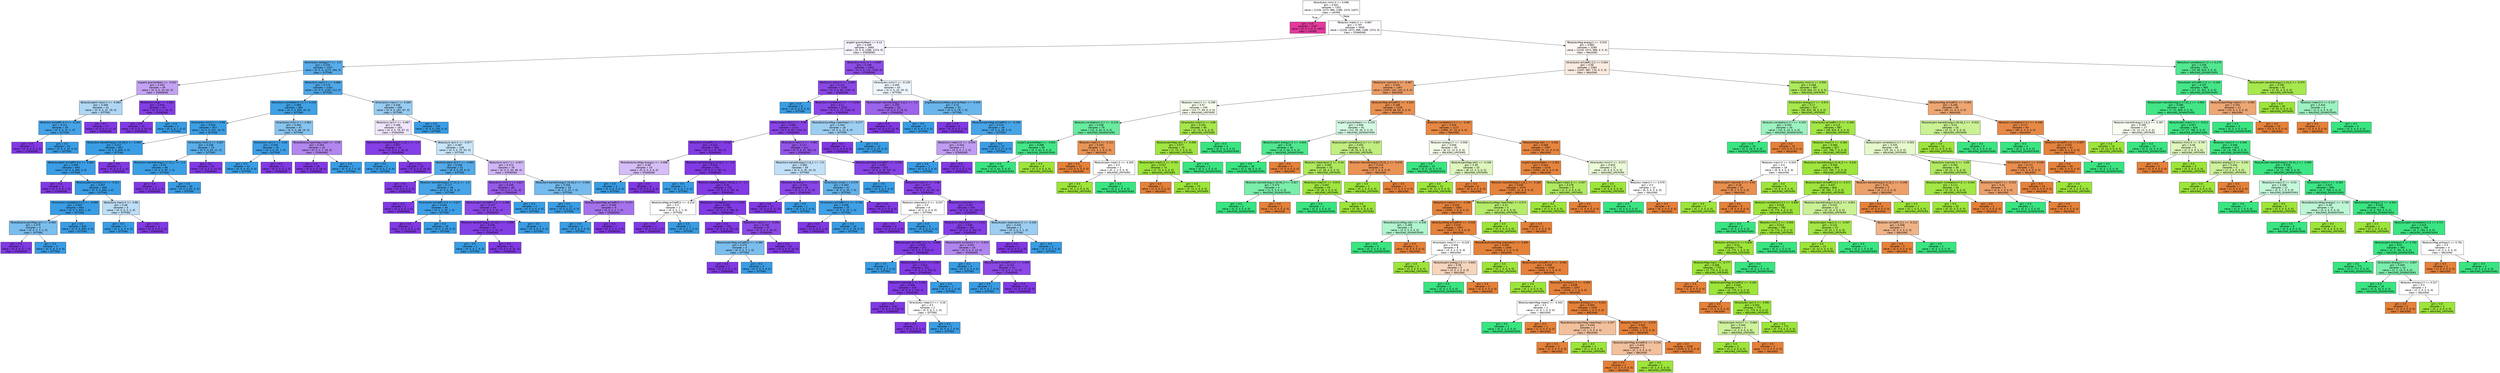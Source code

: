 digraph Tree {
node [shape=box, style="filled", color="black", fontname="helvetica"] ;
edge [fontname="helvetica"] ;
0 [label="tGravityAcc-min()-X <= 0.096\ngini = 0.831\nsamples = 7352\nvalue = [1226, 1073, 986, 1286, 1374, 1407]\nclass = LAYING", fillcolor="#fffefe"] ;
1 [label="gini = 0.0\nsamples = 1407\nvalue = [0, 0, 0, 0, 0, 1407]\nclass = LAYING", fillcolor="#e5399d"] ;
0 -> 1 [labeldistance=2.5, labelangle=45, headlabel="True"] ;
2 [label="fBodyAcc-mad()-X <= -0.667\ngini = 0.797\nsamples = 5945\nvalue = [1226, 1073, 986, 1286, 1374, 0]\nclass = STANDING", fillcolor="#fdfbff"] ;
0 -> 2 [labeldistance=2.5, labelangle=-45, headlabel="False"] ;
3 [label="angle(Y,gravityMean) <= 0.14\ngini = 0.499\nsamples = 2660\nvalue = [0, 0, 0, 1286, 1374, 0]\nclass = STANDING", fillcolor="#f7f2fd"] ;
2 -> 3 ;
4 [label="tGravityAcc-energy()-Y <= -1.0\ngini = 0.234\nsamples = 1357\nvalue = [0, 0, 0, 1173, 184, 0]\nclass = SITTING", fillcolor="#58ace9"] ;
3 -> 4 ;
5 [label="angle(Z,gravityMean) <= -0.022\ngini = 0.453\nsamples = 95\nvalue = [0, 0, 0, 33, 62, 0]\nclass = STANDING", fillcolor="#c4a2f3"] ;
4 -> 5 ;
6 [label="tBodyGyroJerk-max()-X <= -0.983\ngini = 0.468\nsamples = 51\nvalue = [0, 0, 0, 32, 19, 0]\nclass = SITTING", fillcolor="#afd7f4"] ;
5 -> 6 ;
7 [label="tBodyAcc-arCoeff()-X,4 <= -0.154\ngini = 0.111\nsamples = 34\nvalue = [0, 0, 0, 32, 2, 0]\nclass = SITTING", fillcolor="#45a3e7"] ;
6 -> 7 ;
8 [label="gini = 0.0\nsamples = 2\nvalue = [0, 0, 0, 0, 2, 0]\nclass = STANDING", fillcolor="#8139e5"] ;
7 -> 8 ;
9 [label="gini = 0.0\nsamples = 32\nvalue = [0, 0, 0, 32, 0, 0]\nclass = SITTING", fillcolor="#399de5"] ;
7 -> 9 ;
10 [label="gini = 0.0\nsamples = 17\nvalue = [0, 0, 0, 0, 17, 0]\nclass = STANDING", fillcolor="#8139e5"] ;
6 -> 10 ;
11 [label="tBodyGyro-sma() <= -0.831\ngini = 0.044\nsamples = 44\nvalue = [0, 0, 0, 1, 43, 0]\nclass = STANDING", fillcolor="#843ee6"] ;
5 -> 11 ;
12 [label="gini = 0.0\nsamples = 43\nvalue = [0, 0, 0, 0, 43, 0]\nclass = STANDING", fillcolor="#8139e5"] ;
11 -> 12 ;
13 [label="gini = 0.0\nsamples = 1\nvalue = [0, 0, 0, 1, 0, 0]\nclass = SITTING", fillcolor="#399de5"] ;
11 -> 13 ;
14 [label="tBodyGyro-max()-X <= -0.869\ngini = 0.175\nsamples = 1262\nvalue = [0, 0, 0, 1140, 122, 0]\nclass = SITTING", fillcolor="#4ea7e8"] ;
4 -> 14 ;
15 [label="tBodyGyro-correlation()-Y,Z <= 0.418\ngini = 0.068\nsamples = 994\nvalue = [0, 0, 0, 959, 35, 0]\nclass = SITTING", fillcolor="#40a1e6"] ;
14 -> 15 ;
16 [label="tGravityAcc-min()-X <= 0.99\ngini = 0.034\nsamples = 927\nvalue = [0, 0, 0, 911, 16, 0]\nclass = SITTING", fillcolor="#3c9fe5"] ;
15 -> 16 ;
17 [label="fBodyGyro-bandsEnergy()-33,48_0 <= -0.993\ngini = 0.012\nsamples = 851\nvalue = [0, 0, 0, 846, 5, 0]\nclass = SITTING", fillcolor="#3a9ee5"] ;
16 -> 17 ;
18 [label="tBodyGyroJerk-arCoeff()-Z,4 <= -0.805\ngini = 0.009\nsamples = 850\nvalue = [0, 0, 0, 846, 4, 0]\nclass = SITTING", fillcolor="#3a9de5"] ;
17 -> 18 ;
19 [label="gini = 0.0\nsamples = 1\nvalue = [0, 0, 0, 0, 1, 0]\nclass = STANDING", fillcolor="#8139e5"] ;
18 -> 19 ;
20 [label="fBodyAccJerk-kurtosis()-X <= -0.321\ngini = 0.007\nsamples = 849\nvalue = [0, 0, 0, 846, 3, 0]\nclass = SITTING", fillcolor="#3a9de5"] ;
18 -> 20 ;
21 [label="tGravityAcc-correlation()-X,Z <= -0.999\ngini = 0.002\nsamples = 844\nvalue = [0, 0, 0, 843, 1, 0]\nclass = SITTING", fillcolor="#399de5"] ;
20 -> 21 ;
22 [label="fBodyBodyAccJerkMag-iqr() <= -0.993\ngini = 0.375\nsamples = 4\nvalue = [0, 0, 0, 3, 1, 0]\nclass = SITTING", fillcolor="#7bbeee"] ;
21 -> 22 ;
23 [label="gini = 0.0\nsamples = 1\nvalue = [0, 0, 0, 0, 1, 0]\nclass = STANDING", fillcolor="#8139e5"] ;
22 -> 23 ;
24 [label="gini = 0.0\nsamples = 3\nvalue = [0, 0, 0, 3, 0, 0]\nclass = SITTING", fillcolor="#399de5"] ;
22 -> 24 ;
25 [label="gini = 0.0\nsamples = 840\nvalue = [0, 0, 0, 840, 0, 0]\nclass = SITTING", fillcolor="#399de5"] ;
21 -> 25 ;
26 [label="tBodyGyro-max()-X <= -0.88\ngini = 0.48\nsamples = 5\nvalue = [0, 0, 0, 3, 2, 0]\nclass = SITTING", fillcolor="#bddef6"] ;
20 -> 26 ;
27 [label="gini = 0.0\nsamples = 3\nvalue = [0, 0, 0, 3, 0, 0]\nclass = SITTING", fillcolor="#399de5"] ;
26 -> 27 ;
28 [label="gini = 0.0\nsamples = 2\nvalue = [0, 0, 0, 0, 2, 0]\nclass = STANDING", fillcolor="#8139e5"] ;
26 -> 28 ;
29 [label="gini = 0.0\nsamples = 1\nvalue = [0, 0, 0, 0, 1, 0]\nclass = STANDING", fillcolor="#8139e5"] ;
17 -> 29 ;
30 [label="tGravityAcc-min()-Z <= 0.067\ngini = 0.248\nsamples = 76\nvalue = [0, 0, 0, 65, 11, 0]\nclass = SITTING", fillcolor="#5baee9"] ;
16 -> 30 ;
31 [label="fBodyGyro-bandsEnergy()-17,24_1 <= -1.0\ngini = 0.03\nsamples = 66\nvalue = [0, 0, 0, 65, 1, 0]\nclass = SITTING", fillcolor="#3c9fe5"] ;
30 -> 31 ;
32 [label="gini = 0.0\nsamples = 1\nvalue = [0, 0, 0, 0, 1, 0]\nclass = STANDING", fillcolor="#8139e5"] ;
31 -> 32 ;
33 [label="gini = 0.0\nsamples = 65\nvalue = [0, 0, 0, 65, 0, 0]\nclass = SITTING", fillcolor="#399de5"] ;
31 -> 33 ;
34 [label="gini = 0.0\nsamples = 10\nvalue = [0, 0, 0, 0, 10, 0]\nclass = STANDING", fillcolor="#8139e5"] ;
30 -> 34 ;
35 [label="tGravityAcc-min()-X <= 0.961\ngini = 0.406\nsamples = 67\nvalue = [0, 0, 0, 48, 19, 0]\nclass = SITTING", fillcolor="#87c4ef"] ;
15 -> 35 ;
36 [label="tGravityAcc-iqr()-X <= -0.84\ngini = 0.046\nsamples = 42\nvalue = [0, 0, 0, 41, 1, 0]\nclass = SITTING", fillcolor="#3e9fe6"] ;
35 -> 36 ;
37 [label="gini = 0.0\nsamples = 41\nvalue = [0, 0, 0, 41, 0, 0]\nclass = SITTING", fillcolor="#399de5"] ;
36 -> 37 ;
38 [label="gini = 0.0\nsamples = 1\nvalue = [0, 0, 0, 0, 1, 0]\nclass = STANDING", fillcolor="#8139e5"] ;
36 -> 38 ;
39 [label="fBodyBodyGyroJerkMag-mad() <= -0.99\ngini = 0.403\nsamples = 25\nvalue = [0, 0, 0, 7, 18, 0]\nclass = STANDING", fillcolor="#b286ef"] ;
35 -> 39 ;
40 [label="gini = 0.0\nsamples = 18\nvalue = [0, 0, 0, 0, 18, 0]\nclass = STANDING", fillcolor="#8139e5"] ;
39 -> 40 ;
41 [label="gini = 0.0\nsamples = 7\nvalue = [0, 0, 0, 7, 0, 0]\nclass = SITTING", fillcolor="#399de5"] ;
39 -> 41 ;
42 [label="tGravityAcc-max()-Y <= 0.069\ngini = 0.438\nsamples = 268\nvalue = [0, 0, 0, 181, 87, 0]\nclass = SITTING", fillcolor="#98ccf1"] ;
14 -> 42 ;
43 [label="fBodyGyro-iqr()-Y <= -0.987\ngini = 0.498\nsamples = 163\nvalue = [0, 0, 0, 76, 87, 0]\nclass = STANDING", fillcolor="#efe6fc"] ;
42 -> 43 ;
44 [label="fBodyAccJerk-bandsEnergy()-1,16_1 <= -1.0\ngini = 0.057\nsamples = 34\nvalue = [0, 0, 0, 1, 33, 0]\nclass = STANDING", fillcolor="#853fe6"] ;
43 -> 44 ;
45 [label="gini = 0.0\nsamples = 1\nvalue = [0, 0, 0, 1, 0, 0]\nclass = SITTING", fillcolor="#399de5"] ;
44 -> 45 ;
46 [label="gini = 0.0\nsamples = 33\nvalue = [0, 0, 0, 0, 33, 0]\nclass = STANDING", fillcolor="#8139e5"] ;
44 -> 46 ;
47 [label="tBodyGyro-iqr()-X <= -0.977\ngini = 0.487\nsamples = 129\nvalue = [0, 0, 0, 75, 54, 0]\nclass = SITTING", fillcolor="#c8e4f8"] ;
43 -> 47 ;
48 [label="tBodyGyroJerk-iqr()-Y <= -0.993\ngini = 0.208\nsamples = 51\nvalue = [0, 0, 0, 45, 6, 0]\nclass = SITTING", fillcolor="#53aae8"] ;
47 -> 48 ;
49 [label="gini = 0.0\nsamples = 3\nvalue = [0, 0, 0, 0, 3, 0]\nclass = STANDING", fillcolor="#8139e5"] ;
48 -> 49 ;
50 [label="fBodyAcc-bandsEnergy()-17,32_0 <= -1.0\ngini = 0.117\nsamples = 48\nvalue = [0, 0, 0, 45, 3, 0]\nclass = SITTING", fillcolor="#46a4e7"] ;
48 -> 50 ;
51 [label="gini = 0.0\nsamples = 2\nvalue = [0, 0, 0, 0, 2, 0]\nclass = STANDING", fillcolor="#8139e5"] ;
50 -> 51 ;
52 [label="tGravityAcc-arCoeff()-Z,4 <= 0.027\ngini = 0.043\nsamples = 46\nvalue = [0, 0, 0, 45, 1, 0]\nclass = SITTING", fillcolor="#3d9fe6"] ;
50 -> 52 ;
53 [label="gini = 0.0\nsamples = 1\nvalue = [0, 0, 0, 0, 1, 0]\nclass = STANDING", fillcolor="#8139e5"] ;
52 -> 53 ;
54 [label="gini = 0.0\nsamples = 45\nvalue = [0, 0, 0, 45, 0, 0]\nclass = SITTING", fillcolor="#399de5"] ;
52 -> 54 ;
55 [label="tBodyGyro-iqr()-Y <= -0.917\ngini = 0.473\nsamples = 78\nvalue = [0, 0, 0, 30, 48, 0]\nclass = STANDING", fillcolor="#d0b5f5"] ;
47 -> 55 ;
56 [label="tBodyGyro-min()-X <= 0.827\ngini = 0.249\nsamples = 48\nvalue = [0, 0, 0, 7, 41, 0]\nclass = STANDING", fillcolor="#975be9"] ;
55 -> 56 ;
57 [label="tBodyAccJerk-arCoeff()-Y,3 <= 0.466\ngini = 0.127\nsamples = 44\nvalue = [0, 0, 0, 3, 41, 0]\nclass = STANDING", fillcolor="#8a47e7"] ;
56 -> 57 ;
58 [label="fBodyAcc-bandsEnergy()-41,48_1 <= -0.999\ngini = 0.046\nsamples = 42\nvalue = [0, 0, 0, 1, 41, 0]\nclass = STANDING", fillcolor="#843ee6"] ;
57 -> 58 ;
59 [label="gini = 0.0\nsamples = 1\nvalue = [0, 0, 0, 1, 0, 0]\nclass = SITTING", fillcolor="#399de5"] ;
58 -> 59 ;
60 [label="gini = 0.0\nsamples = 41\nvalue = [0, 0, 0, 0, 41, 0]\nclass = STANDING", fillcolor="#8139e5"] ;
58 -> 60 ;
61 [label="gini = 0.0\nsamples = 2\nvalue = [0, 0, 0, 2, 0, 0]\nclass = SITTING", fillcolor="#399de5"] ;
57 -> 61 ;
62 [label="gini = 0.0\nsamples = 4\nvalue = [0, 0, 0, 4, 0, 0]\nclass = SITTING", fillcolor="#399de5"] ;
56 -> 62 ;
63 [label="fBodyGyro-bandsEnergy()-33,40_0 <= -0.994\ngini = 0.358\nsamples = 30\nvalue = [0, 0, 0, 23, 7, 0]\nclass = SITTING", fillcolor="#75bbed"] ;
55 -> 63 ;
64 [label="gini = 0.0\nsamples = 21\nvalue = [0, 0, 0, 21, 0, 0]\nclass = SITTING", fillcolor="#399de5"] ;
63 -> 64 ;
65 [label="tBodyGyroJerkMag-arCoeff()3 <= -0.475\ngini = 0.346\nsamples = 9\nvalue = [0, 0, 0, 2, 7, 0]\nclass = STANDING", fillcolor="#a572ec"] ;
63 -> 65 ;
66 [label="gini = 0.0\nsamples = 2\nvalue = [0, 0, 0, 2, 0, 0]\nclass = SITTING", fillcolor="#399de5"] ;
65 -> 66 ;
67 [label="gini = 0.0\nsamples = 7\nvalue = [0, 0, 0, 0, 7, 0]\nclass = STANDING", fillcolor="#8139e5"] ;
65 -> 67 ;
68 [label="gini = 0.0\nsamples = 105\nvalue = [0, 0, 0, 105, 0, 0]\nclass = SITTING", fillcolor="#399de5"] ;
42 -> 68 ;
69 [label="tBodyGyro-min()-X <= 0.845\ngini = 0.158\nsamples = 1303\nvalue = [0, 0, 0, 113, 1190, 0]\nclass = STANDING", fillcolor="#8d4ce7"] ;
3 -> 69 ;
70 [label="tBodyGyro-max()-X <= -0.893\ngini = 0.121\nsamples = 1240\nvalue = [0, 0, 0, 80, 1160, 0]\nclass = STANDING", fillcolor="#8a47e7"] ;
69 -> 70 ;
71 [label="gini = 0.0\nsamples = 8\nvalue = [0, 0, 0, 8, 0, 0]\nclass = SITTING", fillcolor="#399de5"] ;
70 -> 71 ;
72 [label="tBodyGyro-correlation()-X,Y <= 0.656\ngini = 0.11\nsamples = 1232\nvalue = [0, 0, 0, 72, 1160, 0]\nclass = STANDING", fillcolor="#8945e7"] ;
70 -> 72 ;
73 [label="tBodyAccJerk-iqr()-Z <= -0.98\ngini = 0.094\nsamples = 1214\nvalue = [0, 0, 0, 60, 1154, 0]\nclass = STANDING", fillcolor="#8843e6"] ;
72 -> 73 ;
74 [label="tBodyGyro-arCoeff()-Y,1 <= -0.545\ngini = 0.022\nsamples = 802\nvalue = [0, 0, 0, 9, 793, 0]\nclass = STANDING", fillcolor="#823be5"] ;
73 -> 74 ;
75 [label="fBodyBodyGyroMag-energy() <= -0.998\ngini = 0.48\nsamples = 10\nvalue = [0, 0, 0, 4, 6, 0]\nclass = STANDING", fillcolor="#d5bdf6"] ;
74 -> 75 ;
76 [label="gini = 0.0\nsamples = 4\nvalue = [0, 0, 0, 4, 0, 0]\nclass = SITTING", fillcolor="#399de5"] ;
75 -> 76 ;
77 [label="gini = 0.0\nsamples = 6\nvalue = [0, 0, 0, 0, 6, 0]\nclass = STANDING", fillcolor="#8139e5"] ;
75 -> 77 ;
78 [label="fBodyAcc-bandsEnergy()-9,16_2 <= -1.0\ngini = 0.013\nsamples = 792\nvalue = [0, 0, 0, 5, 787, 0]\nclass = STANDING", fillcolor="#823ae5"] ;
74 -> 78 ;
79 [label="gini = 0.0\nsamples = 1\nvalue = [0, 0, 0, 1, 0, 0]\nclass = SITTING", fillcolor="#399de5"] ;
78 -> 79 ;
80 [label="fBodyAcc-bandsEnergy()-49,56_1 <= -1.0\ngini = 0.01\nsamples = 791\nvalue = [0, 0, 0, 4, 787, 0]\nclass = STANDING", fillcolor="#823ae5"] ;
78 -> 80 ;
81 [label="tBodyGyroMag-arCoeff()2 <= -0.216\ngini = 0.5\nsamples = 2\nvalue = [0, 0, 0, 1, 1, 0]\nclass = SITTING", fillcolor="#ffffff"] ;
80 -> 81 ;
82 [label="gini = 0.0\nsamples = 1\nvalue = [0, 0, 0, 0, 1, 0]\nclass = STANDING", fillcolor="#8139e5"] ;
81 -> 82 ;
83 [label="gini = 0.0\nsamples = 1\nvalue = [0, 0, 0, 1, 0, 0]\nclass = SITTING", fillcolor="#399de5"] ;
81 -> 83 ;
84 [label="tBodyGyro-correlation()-X,Y <= 0.443\ngini = 0.008\nsamples = 789\nvalue = [0, 0, 0, 3, 786, 0]\nclass = STANDING", fillcolor="#813ae5"] ;
80 -> 84 ;
85 [label="gini = 0.0\nsamples = 752\nvalue = [0, 0, 0, 0, 752, 0]\nclass = STANDING", fillcolor="#8139e5"] ;
84 -> 85 ;
86 [label="fBodyGyro-max()-X <= -0.993\ngini = 0.149\nsamples = 37\nvalue = [0, 0, 0, 3, 34, 0]\nclass = STANDING", fillcolor="#8c4ae7"] ;
84 -> 86 ;
87 [label="tBodyAccJerkMag-arCoeff()4 <= -0.366\ngini = 0.375\nsamples = 4\nvalue = [0, 0, 0, 3, 1, 0]\nclass = SITTING", fillcolor="#7bbeee"] ;
86 -> 87 ;
88 [label="gini = 0.0\nsamples = 1\nvalue = [0, 0, 0, 0, 1, 0]\nclass = STANDING", fillcolor="#8139e5"] ;
87 -> 88 ;
89 [label="gini = 0.0\nsamples = 3\nvalue = [0, 0, 0, 3, 0, 0]\nclass = SITTING", fillcolor="#399de5"] ;
87 -> 89 ;
90 [label="gini = 0.0\nsamples = 33\nvalue = [0, 0, 0, 0, 33, 0]\nclass = STANDING", fillcolor="#8139e5"] ;
86 -> 90 ;
91 [label="fBodyGyro-max()-X <= -0.982\ngini = 0.217\nsamples = 412\nvalue = [0, 0, 0, 51, 361, 0]\nclass = STANDING", fillcolor="#9355e9"] ;
73 -> 91 ;
92 [label="fBodyGyro-bandsEnergy()-1,8_1 <= -1.0\ngini = 0.483\nsamples = 59\nvalue = [0, 0, 0, 35, 24, 0]\nclass = SITTING", fillcolor="#c1e0f7"] ;
91 -> 92 ;
93 [label="fBodyAcc-kurtosis()-Y <= 0.117\ngini = 0.105\nsamples = 18\nvalue = [0, 0, 0, 1, 17, 0]\nclass = STANDING", fillcolor="#8845e7"] ;
92 -> 93 ;
94 [label="gini = 0.0\nsamples = 17\nvalue = [0, 0, 0, 0, 17, 0]\nclass = STANDING", fillcolor="#8139e5"] ;
93 -> 94 ;
95 [label="gini = 0.0\nsamples = 1\nvalue = [0, 0, 0, 1, 0, 0]\nclass = SITTING", fillcolor="#399de5"] ;
93 -> 95 ;
96 [label="tGravityAcc-sma() <= 0.279\ngini = 0.283\nsamples = 41\nvalue = [0, 0, 0, 34, 7, 0]\nclass = SITTING", fillcolor="#62b1ea"] ;
92 -> 96 ;
97 [label="tGravityAcc-arCoeff()-Y,1 <= -0.706\ngini = 0.056\nsamples = 35\nvalue = [0, 0, 0, 34, 1, 0]\nclass = SITTING", fillcolor="#3fa0e6"] ;
96 -> 97 ;
98 [label="gini = 0.0\nsamples = 1\nvalue = [0, 0, 0, 0, 1, 0]\nclass = STANDING", fillcolor="#8139e5"] ;
97 -> 98 ;
99 [label="gini = 0.0\nsamples = 34\nvalue = [0, 0, 0, 34, 0, 0]\nclass = SITTING", fillcolor="#399de5"] ;
97 -> 99 ;
100 [label="gini = 0.0\nsamples = 6\nvalue = [0, 0, 0, 0, 6, 0]\nclass = STANDING", fillcolor="#8139e5"] ;
96 -> 100 ;
101 [label="tBodyAccJerkMag-arCoeff()1 <= -0.536\ngini = 0.087\nsamples = 353\nvalue = [0, 0, 0, 16, 337, 0]\nclass = STANDING", fillcolor="#8742e6"] ;
91 -> 101 ;
102 [label="gini = 0.0\nsamples = 2\nvalue = [0, 0, 0, 2, 0, 0]\nclass = SITTING", fillcolor="#399de5"] ;
101 -> 102 ;
103 [label="tBodyGyro-max()-X <= -0.88\ngini = 0.077\nsamples = 351\nvalue = [0, 0, 0, 14, 337, 0]\nclass = STANDING", fillcolor="#8641e6"] ;
101 -> 103 ;
104 [label="fBodyAcc-skewness()-Z <= -0.337\ngini = 0.5\nsamples = 8\nvalue = [0, 0, 0, 4, 4, 0]\nclass = SITTING", fillcolor="#ffffff"] ;
103 -> 104 ;
105 [label="gini = 0.0\nsamples = 4\nvalue = [0, 0, 0, 0, 4, 0]\nclass = STANDING", fillcolor="#8139e5"] ;
104 -> 105 ;
106 [label="gini = 0.0\nsamples = 4\nvalue = [0, 0, 0, 4, 0, 0]\nclass = SITTING", fillcolor="#399de5"] ;
104 -> 106 ;
107 [label="fBodyGyro-maxInds-Y <= 0.0\ngini = 0.057\nsamples = 343\nvalue = [0, 0, 0, 10, 333, 0]\nclass = STANDING", fillcolor="#853fe6"] ;
103 -> 107 ;
108 [label="fBodyGyro-skewness()-Y <= 0.152\ngini = 0.046\nsamples = 340\nvalue = [0, 0, 0, 8, 332, 0]\nclass = STANDING", fillcolor="#843ee6"] ;
107 -> 108 ;
109 [label="tBodyAccJerk-arCoeff()-Z,1 <= -0.568\ngini = 0.018\nsamples = 322\nvalue = [0, 0, 0, 3, 319, 0]\nclass = STANDING", fillcolor="#823be5"] ;
108 -> 109 ;
110 [label="gini = 0.0\nsamples = 1\nvalue = [0, 0, 0, 1, 0, 0]\nclass = SITTING", fillcolor="#399de5"] ;
109 -> 110 ;
111 [label="tBodyGyroJerk-min()-X <= 0.993\ngini = 0.012\nsamples = 321\nvalue = [0, 0, 0, 2, 319, 0]\nclass = STANDING", fillcolor="#823ae5"] ;
109 -> 111 ;
112 [label="fBodyAcc-maxInds-X <= 0.452\ngini = 0.006\nsamples = 320\nvalue = [0, 0, 0, 1, 319, 0]\nclass = STANDING", fillcolor="#813ae5"] ;
111 -> 112 ;
113 [label="gini = 0.0\nsamples = 318\nvalue = [0, 0, 0, 0, 318, 0]\nclass = STANDING", fillcolor="#8139e5"] ;
112 -> 113 ;
114 [label="tGravityAcc-mean()-Y <= -0.26\ngini = 0.5\nsamples = 2\nvalue = [0, 0, 0, 1, 1, 0]\nclass = SITTING", fillcolor="#ffffff"] ;
112 -> 114 ;
115 [label="gini = 0.0\nsamples = 1\nvalue = [0, 0, 0, 0, 1, 0]\nclass = STANDING", fillcolor="#8139e5"] ;
114 -> 115 ;
116 [label="gini = 0.0\nsamples = 1\nvalue = [0, 0, 0, 1, 0, 0]\nclass = SITTING", fillcolor="#399de5"] ;
114 -> 116 ;
117 [label="gini = 0.0\nsamples = 1\nvalue = [0, 0, 0, 1, 0, 0]\nclass = SITTING", fillcolor="#399de5"] ;
111 -> 117 ;
118 [label="fBodyAccJerk-kurtosis()-Y <= -0.919\ngini = 0.401\nsamples = 18\nvalue = [0, 0, 0, 5, 13, 0]\nclass = STANDING", fillcolor="#b185ef"] ;
108 -> 118 ;
119 [label="gini = 0.0\nsamples = 4\nvalue = [0, 0, 0, 4, 0, 0]\nclass = SITTING", fillcolor="#399de5"] ;
118 -> 119 ;
120 [label="tBodyAccJerk-arCoeff()-Z,4 <= -0.496\ngini = 0.133\nsamples = 14\nvalue = [0, 0, 0, 1, 13, 0]\nclass = STANDING", fillcolor="#8b48e7"] ;
118 -> 120 ;
121 [label="gini = 0.0\nsamples = 1\nvalue = [0, 0, 0, 1, 0, 0]\nclass = SITTING", fillcolor="#399de5"] ;
120 -> 121 ;
122 [label="gini = 0.0\nsamples = 13\nvalue = [0, 0, 0, 0, 13, 0]\nclass = STANDING", fillcolor="#8139e5"] ;
120 -> 122 ;
123 [label="fBodyAccJerk-skewness()-X <= -0.436\ngini = 0.444\nsamples = 3\nvalue = [0, 0, 0, 2, 1, 0]\nclass = SITTING", fillcolor="#9ccef2"] ;
107 -> 123 ;
124 [label="gini = 0.0\nsamples = 1\nvalue = [0, 0, 0, 0, 1, 0]\nclass = STANDING", fillcolor="#8139e5"] ;
123 -> 124 ;
125 [label="gini = 0.0\nsamples = 2\nvalue = [0, 0, 0, 2, 0, 0]\nclass = SITTING", fillcolor="#399de5"] ;
123 -> 125 ;
126 [label="fBodyBodyGyroMag-meanFreq() <= -0.277\ngini = 0.444\nsamples = 18\nvalue = [0, 0, 0, 12, 6, 0]\nclass = SITTING", fillcolor="#9ccef2"] ;
72 -> 126 ;
127 [label="gini = 0.0\nsamples = 6\nvalue = [0, 0, 0, 0, 6, 0]\nclass = STANDING", fillcolor="#8139e5"] ;
126 -> 127 ;
128 [label="gini = 0.0\nsamples = 12\nvalue = [0, 0, 0, 12, 0, 0]\nclass = SITTING", fillcolor="#399de5"] ;
126 -> 128 ;
129 [label="tGravityAcc-min()-Y <= -0.139\ngini = 0.499\nsamples = 63\nvalue = [0, 0, 0, 33, 30, 0]\nclass = SITTING", fillcolor="#edf6fd"] ;
69 -> 129 ;
130 [label="fBodyAccJerk-bandsEnergy()-1,8_2 <= -1.0\ngini = 0.293\nsamples = 28\nvalue = [0, 0, 0, 5, 23, 0]\nclass = STANDING", fillcolor="#9c64eb"] ;
129 -> 130 ;
131 [label="gini = 0.0\nsamples = 23\nvalue = [0, 0, 0, 0, 23, 0]\nclass = STANDING", fillcolor="#8139e5"] ;
130 -> 131 ;
132 [label="gini = 0.0\nsamples = 5\nvalue = [0, 0, 0, 5, 0, 0]\nclass = SITTING", fillcolor="#399de5"] ;
130 -> 132 ;
133 [label="angle(tBodyGyroMean,gravityMean) <= -0.449\ngini = 0.32\nsamples = 35\nvalue = [0, 0, 0, 28, 7, 0]\nclass = SITTING", fillcolor="#6ab6ec"] ;
129 -> 133 ;
134 [label="gini = 0.0\nsamples = 5\nvalue = [0, 0, 0, 0, 5, 0]\nclass = STANDING", fillcolor="#8139e5"] ;
133 -> 134 ;
135 [label="tBodyGyroJerkMag-arCoeff()3 <= -0.209\ngini = 0.124\nsamples = 30\nvalue = [0, 0, 0, 28, 2, 0]\nclass = SITTING", fillcolor="#47a4e7"] ;
133 -> 135 ;
136 [label="tBodyGyro-mean()-Z <= -0.034\ngini = 0.444\nsamples = 3\nvalue = [0, 0, 0, 1, 2, 0]\nclass = STANDING", fillcolor="#c09cf2"] ;
135 -> 136 ;
137 [label="gini = 0.0\nsamples = 1\nvalue = [0, 0, 0, 1, 0, 0]\nclass = SITTING", fillcolor="#399de5"] ;
136 -> 137 ;
138 [label="gini = 0.0\nsamples = 2\nvalue = [0, 0, 0, 0, 2, 0]\nclass = STANDING", fillcolor="#8139e5"] ;
136 -> 138 ;
139 [label="gini = 0.0\nsamples = 27\nvalue = [0, 0, 0, 27, 0, 0]\nclass = SITTING", fillcolor="#399de5"] ;
135 -> 139 ;
140 [label="fBodyAccMag-energy() <= -0.525\ngini = 0.664\nsamples = 3285\nvalue = [1226, 1073, 986, 0, 0, 0]\nclass = WALKING", fillcolor="#fdf6f1"] ;
2 -> 140 ;
141 [label="tGravityAcc-arCoeff()-Z,2 <= 0.564\ngini = 0.56\nsamples = 2364\nvalue = [1207, 987, 170, 0, 0, 0]\nclass = WALKING", fillcolor="#fbebdf"] ;
140 -> 141 ;
142 [label="fBodyGyro-maxInds-X <= -0.967\ngini = 0.343\nsamples = 1367\nvalue = [1091, 143, 133, 0, 0, 0]\nclass = WALKING", fillcolor="#eb9d66"] ;
141 -> 142 ;
143 [label="fBodyAcc-max()-Y <= -0.298\ngini = 0.57\nsamples = 159\nvalue = [13, 77, 69, 0, 0, 0]\nclass = WALKING_UPSTAIRS", fillcolor="#f6fded"] ;
142 -> 143 ;
144 [label="tBodyAcc-correlation()-X,Y <= -0.219\ngini = 0.338\nsamples = 79\nvalue = [12, 4, 63, 0, 0, 0]\nclass = WALKING_DOWNSTAIRS", fillcolor="#68eb9f"] ;
143 -> 144 ;
145 [label="angle(X,gravityMean) <= -0.651\ngini = 0.088\nsamples = 65\nvalue = [0, 3, 62, 0, 0, 0]\nclass = WALKING_DOWNSTAIRS", fillcolor="#43e687"] ;
144 -> 145 ;
146 [label="gini = 0.0\nsamples = 62\nvalue = [0, 0, 62, 0, 0, 0]\nclass = WALKING_DOWNSTAIRS", fillcolor="#39e581"] ;
145 -> 146 ;
147 [label="gini = 0.0\nsamples = 3\nvalue = [0, 3, 0, 0, 0, 0]\nclass = WALKING_UPSTAIRS", fillcolor="#9de539"] ;
145 -> 147 ;
148 [label="fBodyAcc-mad()-X <= -0.111\ngini = 0.255\nsamples = 14\nvalue = [12, 1, 1, 0, 0, 0]\nclass = WALKING", fillcolor="#e99457"] ;
144 -> 148 ;
149 [label="gini = 0.0\nsamples = 12\nvalue = [12, 0, 0, 0, 0, 0]\nclass = WALKING", fillcolor="#e58139"] ;
148 -> 149 ;
150 [label="fBodyAccJerk-mad()-Z <= -0.305\ngini = 0.5\nsamples = 2\nvalue = [0, 1, 1, 0, 0, 0]\nclass = WALKING_UPSTAIRS", fillcolor="#ffffff"] ;
148 -> 150 ;
151 [label="gini = 0.0\nsamples = 1\nvalue = [0, 1, 0, 0, 0, 0]\nclass = WALKING_UPSTAIRS", fillcolor="#9de539"] ;
150 -> 151 ;
152 [label="gini = 0.0\nsamples = 1\nvalue = [0, 0, 1, 0, 0, 0]\nclass = WALKING_DOWNSTAIRS", fillcolor="#39e581"] ;
150 -> 152 ;
153 [label="tGravityAcc-max()-X <= 0.89\ngini = 0.162\nsamples = 80\nvalue = [1, 73, 6, 0, 0, 0]\nclass = WALKING_UPSTAIRS", fillcolor="#a6e74c"] ;
143 -> 153 ;
154 [label="tBodyAccJerkMag-iqr() <= -0.096\ngini = 0.077\nsamples = 76\nvalue = [1, 73, 2, 0, 0, 0]\nclass = WALKING_UPSTAIRS", fillcolor="#a1e641"] ;
153 -> 154 ;
155 [label="fBodyAccJerk-mad()-Z <= -0.761\ngini = 0.027\nsamples = 74\nvalue = [1, 73, 0, 0, 0, 0]\nclass = WALKING_UPSTAIRS", fillcolor="#9ee53c"] ;
154 -> 155 ;
156 [label="gini = 0.0\nsamples = 1\nvalue = [1, 0, 0, 0, 0, 0]\nclass = WALKING", fillcolor="#e58139"] ;
155 -> 156 ;
157 [label="gini = 0.0\nsamples = 73\nvalue = [0, 73, 0, 0, 0, 0]\nclass = WALKING_UPSTAIRS", fillcolor="#9de539"] ;
155 -> 157 ;
158 [label="gini = 0.0\nsamples = 2\nvalue = [0, 0, 2, 0, 0, 0]\nclass = WALKING_DOWNSTAIRS", fillcolor="#39e581"] ;
154 -> 158 ;
159 [label="gini = 0.0\nsamples = 4\nvalue = [0, 0, 4, 0, 0, 0]\nclass = WALKING_DOWNSTAIRS", fillcolor="#39e581"] ;
153 -> 159 ;
160 [label="tBodyAccMag-arCoeff()1 <= -0.343\ngini = 0.198\nsamples = 1208\nvalue = [1078, 66, 64, 0, 0, 0]\nclass = WALKING", fillcolor="#e88f50"] ;
142 -> 160 ;
161 [label="angle(Y,gravityMean) <= 0.226\ngini = 0.606\nsamples = 81\nvalue = [12, 29, 40, 0, 0, 0]\nclass = WALKING_DOWNSTAIRS", fillcolor="#d5fae4"] ;
160 -> 161 ;
162 [label="tBodyGyroJerk-energy()-Z <= -0.845\ngini = 0.18\nsamples = 40\nvalue = [4, 0, 36, 0, 0, 0]\nclass = WALKING_DOWNSTAIRS", fillcolor="#4fe88f"] ;
161 -> 162 ;
163 [label="gini = 0.0\nsamples = 36\nvalue = [0, 0, 36, 0, 0, 0]\nclass = WALKING_DOWNSTAIRS", fillcolor="#39e581"] ;
162 -> 163 ;
164 [label="gini = 0.0\nsamples = 4\nvalue = [4, 0, 0, 0, 0, 0]\nclass = WALKING", fillcolor="#e58139"] ;
162 -> 164 ;
165 [label="tBodyAccJerk-correlation()-X,Y <= -0.007\ngini = 0.452\nsamples = 41\nvalue = [8, 29, 4, 0, 0, 0]\nclass = WALKING_UPSTAIRS", fillcolor="#c1ee81"] ;
161 -> 165 ;
166 [label="fBodyAcc-skewness()-Z <= -0.46\ngini = 0.264\nsamples = 33\nvalue = [1, 28, 4, 0, 0, 0]\nclass = WALKING_UPSTAIRS", fillcolor="#aee95b"] ;
165 -> 166 ;
167 [label="fBodyAcc-bandsEnergy()-49,56_0 <= -0.857\ngini = 0.375\nsamples = 4\nvalue = [1, 0, 3, 0, 0, 0]\nclass = WALKING_DOWNSTAIRS", fillcolor="#7beeab"] ;
166 -> 167 ;
168 [label="gini = 0.0\nsamples = 3\nvalue = [0, 0, 3, 0, 0, 0]\nclass = WALKING_DOWNSTAIRS", fillcolor="#39e581"] ;
167 -> 168 ;
169 [label="gini = 0.0\nsamples = 1\nvalue = [1, 0, 0, 0, 0, 0]\nclass = WALKING", fillcolor="#e58139"] ;
167 -> 169 ;
170 [label="fBodyGyro-mad()-X <= -0.674\ngini = 0.067\nsamples = 29\nvalue = [0, 28, 1, 0, 0, 0]\nclass = WALKING_UPSTAIRS", fillcolor="#a0e640"] ;
166 -> 170 ;
171 [label="gini = 0.0\nsamples = 1\nvalue = [0, 0, 1, 0, 0, 0]\nclass = WALKING_DOWNSTAIRS", fillcolor="#39e581"] ;
170 -> 171 ;
172 [label="gini = 0.0\nsamples = 28\nvalue = [0, 28, 0, 0, 0, 0]\nclass = WALKING_UPSTAIRS", fillcolor="#9de539"] ;
170 -> 172 ;
173 [label="fBodyAcc-bandsEnergy()-25,32_2 <= -0.976\ngini = 0.219\nsamples = 8\nvalue = [7, 1, 0, 0, 0, 0]\nclass = WALKING", fillcolor="#e99355"] ;
165 -> 173 ;
174 [label="gini = 0.0\nsamples = 1\nvalue = [0, 1, 0, 0, 0, 0]\nclass = WALKING_UPSTAIRS", fillcolor="#9de539"] ;
173 -> 174 ;
175 [label="gini = 0.0\nsamples = 7\nvalue = [7, 0, 0, 0, 0, 0]\nclass = WALKING", fillcolor="#e58139"] ;
173 -> 175 ;
176 [label="tBodyAcc-correlation()-X,Y <= -0.467\ngini = 0.104\nsamples = 1127\nvalue = [1066, 37, 24, 0, 0, 0]\nclass = WALKING", fillcolor="#e68844"] ;
160 -> 176 ;
177 [label="fBodyAcc-energy()-Y <= -0.556\ngini = 0.658\nsamples = 30\nvalue = [8, 12, 10, 0, 0, 0]\nclass = WALKING_UPSTAIRS", fillcolor="#f5fceb"] ;
176 -> 177 ;
178 [label="gini = 0.0\nsamples = 10\nvalue = [0, 0, 10, 0, 0, 0]\nclass = WALKING_DOWNSTAIRS", fillcolor="#39e581"] ;
177 -> 178 ;
179 [label="tBodyAccJerkMag-std() <= -0.168\ngini = 0.48\nsamples = 20\nvalue = [8, 12, 0, 0, 0, 0]\nclass = WALKING_UPSTAIRS", fillcolor="#def6bd"] ;
177 -> 179 ;
180 [label="gini = 0.0\nsamples = 12\nvalue = [0, 12, 0, 0, 0, 0]\nclass = WALKING_UPSTAIRS", fillcolor="#9de539"] ;
179 -> 180 ;
181 [label="gini = 0.0\nsamples = 8\nvalue = [8, 0, 0, 0, 0, 0]\nclass = WALKING", fillcolor="#e58139"] ;
179 -> 181 ;
182 [label="fBodyAccMag-std() <= -0.262\ngini = 0.069\nsamples = 1097\nvalue = [1058, 25, 14, 0, 0, 0]\nclass = WALKING", fillcolor="#e68640"] ;
176 -> 182 ;
183 [label="angle(Y,gravityMean) <= 0.351\ngini = 0.044\nsamples = 1076\nvalue = [1052, 16, 8, 0, 0, 0]\nclass = WALKING", fillcolor="#e6843d"] ;
182 -> 183 ;
184 [label="fBodyAcc-bandsEnergy()-1,8_1 <= -0.189\ngini = 0.035\nsamples = 1070\nvalue = [1051, 11, 8, 0, 0, 0]\nclass = WALKING", fillcolor="#e5833d"] ;
183 -> 184 ;
185 [label="tBodyGyro-mean()-Y <= -0.298\ngini = 0.028\nsamples = 1065\nvalue = [1050, 7, 8, 0, 0, 0]\nclass = WALKING", fillcolor="#e5833c"] ;
184 -> 185 ;
186 [label="fBodyBodyGyroMag-std() <= -0.336\ngini = 0.469\nsamples = 8\nvalue = [3, 0, 5, 0, 0, 0]\nclass = WALKING_DOWNSTAIRS", fillcolor="#b0f5cd"] ;
185 -> 186 ;
187 [label="gini = 0.0\nsamples = 5\nvalue = [0, 0, 5, 0, 0, 0]\nclass = WALKING_DOWNSTAIRS", fillcolor="#39e581"] ;
186 -> 187 ;
188 [label="gini = 0.0\nsamples = 3\nvalue = [3, 0, 0, 0, 0, 0]\nclass = WALKING", fillcolor="#e58139"] ;
186 -> 188 ;
189 [label="tBodyGyroMag-arCoeff()4 <= -0.518\ngini = 0.019\nsamples = 1057\nvalue = [1047, 7, 3, 0, 0, 0]\nclass = WALKING", fillcolor="#e5823b"] ;
185 -> 189 ;
190 [label="tGravityAcc-max()-Y <= -0.229\ngini = 0.656\nsamples = 8\nvalue = [3, 3, 2, 0, 0, 0]\nclass = WALKING", fillcolor="#ffffff"] ;
189 -> 190 ;
191 [label="gini = 0.0\nsamples = 3\nvalue = [0, 3, 0, 0, 0, 0]\nclass = WALKING_UPSTAIRS", fillcolor="#9de539"] ;
190 -> 191 ;
192 [label="fBodyAccJerk-energy()-Z <= -0.845\ngini = 0.48\nsamples = 5\nvalue = [3, 0, 2, 0, 0, 0]\nclass = WALKING", fillcolor="#f6d5bd"] ;
190 -> 192 ;
193 [label="gini = 0.0\nsamples = 2\nvalue = [0, 0, 2, 0, 0, 0]\nclass = WALKING_DOWNSTAIRS", fillcolor="#39e581"] ;
192 -> 193 ;
194 [label="gini = 0.0\nsamples = 3\nvalue = [3, 0, 0, 0, 0, 0]\nclass = WALKING", fillcolor="#e58139"] ;
192 -> 194 ;
195 [label="fBodyBodyAccJerkMag-skewness() <= -0.805\ngini = 0.009\nsamples = 1049\nvalue = [1044, 4, 1, 0, 0, 0]\nclass = WALKING", fillcolor="#e5823a"] ;
189 -> 195 ;
196 [label="gini = 0.0\nsamples = 1\nvalue = [0, 1, 0, 0, 0, 0]\nclass = WALKING_UPSTAIRS", fillcolor="#9de539"] ;
195 -> 196 ;
197 [label="tBodyAccJerk-arCoeff()-X,4 <= -0.492\ngini = 0.008\nsamples = 1048\nvalue = [1044, 3, 1, 0, 0, 0]\nclass = WALKING", fillcolor="#e5813a"] ;
195 -> 197 ;
198 [label="gini = 0.0\nsamples = 1\nvalue = [0, 1, 0, 0, 0, 0]\nclass = WALKING_UPSTAIRS", fillcolor="#9de539"] ;
197 -> 198 ;
199 [label="fBodyGyro-kurtosis()-Z <= -0.965\ngini = 0.006\nsamples = 1047\nvalue = [1044, 2, 1, 0, 0, 0]\nclass = WALKING", fillcolor="#e5813a"] ;
197 -> 199 ;
200 [label="tBodyGyroJerkMag-mean() <= -0.342\ngini = 0.5\nsamples = 2\nvalue = [1, 0, 1, 0, 0, 0]\nclass = WALKING", fillcolor="#ffffff"] ;
199 -> 200 ;
201 [label="gini = 0.0\nsamples = 1\nvalue = [0, 0, 1, 0, 0, 0]\nclass = WALKING_DOWNSTAIRS", fillcolor="#39e581"] ;
200 -> 201 ;
202 [label="gini = 0.0\nsamples = 1\nvalue = [1, 0, 0, 0, 0, 0]\nclass = WALKING", fillcolor="#e58139"] ;
200 -> 202 ;
203 [label="tBodyAcc-entropy()-Y <= 0.022\ngini = 0.004\nsamples = 1045\nvalue = [1043, 2, 0, 0, 0, 0]\nclass = WALKING", fillcolor="#e58139"] ;
199 -> 203 ;
204 [label="fBodyBodyGyroJerkMag-meanFreq() <= 0.257\ngini = 0.444\nsamples = 3\nvalue = [2, 1, 0, 0, 0, 0]\nclass = WALKING", fillcolor="#f2c09c"] ;
203 -> 204 ;
205 [label="gini = 0.0\nsamples = 2\nvalue = [2, 0, 0, 0, 0, 0]\nclass = WALKING", fillcolor="#e58139"] ;
204 -> 205 ;
206 [label="gini = 0.0\nsamples = 1\nvalue = [0, 1, 0, 0, 0, 0]\nclass = WALKING_UPSTAIRS", fillcolor="#9de539"] ;
204 -> 206 ;
207 [label="tBodyAcc-mean()-Y <= -0.075\ngini = 0.002\nsamples = 1042\nvalue = [1041, 1, 0, 0, 0, 0]\nclass = WALKING", fillcolor="#e58139"] ;
203 -> 207 ;
208 [label="tBodyGyroJerkMag-arCoeff()2 <= -0.134\ngini = 0.444\nsamples = 3\nvalue = [2, 1, 0, 0, 0, 0]\nclass = WALKING", fillcolor="#f2c09c"] ;
207 -> 208 ;
209 [label="gini = 0.0\nsamples = 2\nvalue = [2, 0, 0, 0, 0, 0]\nclass = WALKING", fillcolor="#e58139"] ;
208 -> 209 ;
210 [label="gini = 0.0\nsamples = 1\nvalue = [0, 1, 0, 0, 0, 0]\nclass = WALKING_UPSTAIRS", fillcolor="#9de539"] ;
208 -> 210 ;
211 [label="gini = 0.0\nsamples = 1039\nvalue = [1039, 0, 0, 0, 0, 0]\nclass = WALKING", fillcolor="#e58139"] ;
207 -> 211 ;
212 [label="fBodyBodyGyroMag-meanFreq() <= 0.074\ngini = 0.32\nsamples = 5\nvalue = [1, 4, 0, 0, 0, 0]\nclass = WALKING_UPSTAIRS", fillcolor="#b6ec6a"] ;
184 -> 212 ;
213 [label="gini = 0.0\nsamples = 4\nvalue = [0, 4, 0, 0, 0, 0]\nclass = WALKING_UPSTAIRS", fillcolor="#9de539"] ;
212 -> 213 ;
214 [label="gini = 0.0\nsamples = 1\nvalue = [1, 0, 0, 0, 0, 0]\nclass = WALKING", fillcolor="#e58139"] ;
212 -> 214 ;
215 [label="fBodyAccJerk-mad()-Z <= -0.357\ngini = 0.278\nsamples = 6\nvalue = [1, 5, 0, 0, 0, 0]\nclass = WALKING_UPSTAIRS", fillcolor="#b1ea61"] ;
183 -> 215 ;
216 [label="gini = 0.0\nsamples = 5\nvalue = [0, 5, 0, 0, 0, 0]\nclass = WALKING_UPSTAIRS", fillcolor="#9de539"] ;
215 -> 216 ;
217 [label="gini = 0.0\nsamples = 1\nvalue = [1, 0, 0, 0, 0, 0]\nclass = WALKING", fillcolor="#e58139"] ;
215 -> 217 ;
218 [label="tGravityAcc-min()-Y <= -0.271\ngini = 0.653\nsamples = 21\nvalue = [6, 9, 6, 0, 0, 0]\nclass = WALKING_UPSTAIRS", fillcolor="#ebfad7"] ;
182 -> 218 ;
219 [label="gini = 0.0\nsamples = 9\nvalue = [0, 9, 0, 0, 0, 0]\nclass = WALKING_UPSTAIRS", fillcolor="#9de539"] ;
218 -> 219 ;
220 [label="fBodyAcc-mean()-Y <= 0.078\ngini = 0.5\nsamples = 12\nvalue = [6, 0, 6, 0, 0, 0]\nclass = WALKING", fillcolor="#ffffff"] ;
218 -> 220 ;
221 [label="gini = 0.0\nsamples = 6\nvalue = [0, 0, 6, 0, 0, 0]\nclass = WALKING_DOWNSTAIRS", fillcolor="#39e581"] ;
220 -> 221 ;
222 [label="gini = 0.0\nsamples = 6\nvalue = [6, 0, 0, 0, 0, 0]\nclass = WALKING", fillcolor="#e58139"] ;
220 -> 222 ;
223 [label="tGravityAcc-min()-X <= 0.956\ngini = 0.268\nsamples = 997\nvalue = [116, 844, 37, 0, 0, 0]\nclass = WALKING_UPSTAIRS", fillcolor="#aeea5b"] ;
141 -> 223 ;
224 [label="tGravityAcc-energy()-Y <= -0.974\ngini = 0.17\nsamples = 917\nvalue = [56, 833, 28, 0, 0, 0]\nclass = WALKING_UPSTAIRS", fillcolor="#a7e84c"] ;
223 -> 224 ;
225 [label="tBodyAcc-correlation()-X,Y <= -0.205\ngini = 0.444\nsamples = 30\nvalue = [10, 0, 20, 0, 0, 0]\nclass = WALKING_DOWNSTAIRS", fillcolor="#9cf2c0"] ;
224 -> 225 ;
226 [label="gini = 0.0\nsamples = 20\nvalue = [0, 0, 20, 0, 0, 0]\nclass = WALKING_DOWNSTAIRS", fillcolor="#39e581"] ;
225 -> 226 ;
227 [label="gini = 0.0\nsamples = 10\nvalue = [10, 0, 0, 0, 0, 0]\nclass = WALKING", fillcolor="#e58139"] ;
225 -> 227 ;
228 [label="tGravityAcc-arCoeff()-Y,3 <= -0.306\ngini = 0.115\nsamples = 887\nvalue = [46, 833, 8, 0, 0, 0]\nclass = WALKING_UPSTAIRS", fillcolor="#a3e746"] ;
224 -> 228 ;
229 [label="tBodyAcc-max()-X <= -0.364\ngini = 0.066\nsamples = 827\nvalue = [21, 799, 7, 0, 0, 0]\nclass = WALKING_UPSTAIRS", fillcolor="#a0e640"] ;
228 -> 229 ;
230 [label="fBodyAcc-max()-X <= -0.503\ngini = 0.5\nsamples = 18\nvalue = [9, 9, 0, 0, 0, 0]\nclass = WALKING", fillcolor="#ffffff"] ;
229 -> 230 ;
231 [label="fBodyAccJerk-maxInds-Z <= -0.92\ngini = 0.18\nsamples = 10\nvalue = [9, 1, 0, 0, 0, 0]\nclass = WALKING", fillcolor="#e88f4f"] ;
230 -> 231 ;
232 [label="gini = 0.0\nsamples = 1\nvalue = [0, 1, 0, 0, 0, 0]\nclass = WALKING_UPSTAIRS", fillcolor="#9de539"] ;
231 -> 232 ;
233 [label="gini = 0.0\nsamples = 9\nvalue = [9, 0, 0, 0, 0, 0]\nclass = WALKING", fillcolor="#e58139"] ;
231 -> 233 ;
234 [label="gini = 0.0\nsamples = 8\nvalue = [0, 8, 0, 0, 0, 0]\nclass = WALKING_UPSTAIRS", fillcolor="#9de539"] ;
230 -> 234 ;
235 [label="fBodyGyro-bandsEnergy()-9,16_0 <= -0.543\ngini = 0.046\nsamples = 809\nvalue = [12, 790, 7, 0, 0, 0]\nclass = WALKING_UPSTAIRS", fillcolor="#9fe63e"] ;
229 -> 235 ;
236 [label="tBodyGyroJerk-arCoeff()-Z,4 <= 0.372\ngini = 0.037\nsamples = 804\nvalue = [8, 789, 7, 0, 0, 0]\nclass = WALKING_UPSTAIRS", fillcolor="#9fe53d"] ;
235 -> 236 ;
237 [label="tBodyAcc-correlation()-X,Y <= -0.684\ngini = 0.018\nsamples = 782\nvalue = [3, 775, 4, 0, 0, 0]\nclass = WALKING_UPSTAIRS", fillcolor="#9ee53b"] ;
236 -> 237 ;
238 [label="gini = 0.0\nsamples = 2\nvalue = [0, 0, 2, 0, 0, 0]\nclass = WALKING_DOWNSTAIRS", fillcolor="#39e581"] ;
237 -> 238 ;
239 [label="fBodyAcc-min()-Z <= -0.006\ngini = 0.013\nsamples = 780\nvalue = [3, 775, 2, 0, 0, 0]\nclass = WALKING_UPSTAIRS", fillcolor="#9ee53a"] ;
237 -> 239 ;
240 [label="fBodyAcc-entropy()-X <= 0.806\ngini = 0.01\nsamples = 779\nvalue = [3, 775, 1, 0, 0, 0]\nclass = WALKING_UPSTAIRS", fillcolor="#9ee53a"] ;
239 -> 240 ;
241 [label="fBodyAccMag-max() <= -0.777\ngini = 0.008\nsamples = 778\nvalue = [3, 775, 0, 0, 0, 0]\nclass = WALKING_UPSTAIRS", fillcolor="#9de53a"] ;
240 -> 241 ;
242 [label="gini = 0.0\nsamples = 1\nvalue = [1, 0, 0, 0, 0, 0]\nclass = WALKING", fillcolor="#e58139"] ;
241 -> 242 ;
243 [label="tBodyAccJerkMag-arCoeff()2 <= -0.281\ngini = 0.005\nsamples = 777\nvalue = [2, 775, 0, 0, 0, 0]\nclass = WALKING_UPSTAIRS", fillcolor="#9de53a"] ;
241 -> 243 ;
244 [label="gini = 0.0\nsamples = 1\nvalue = [1, 0, 0, 0, 0, 0]\nclass = WALKING", fillcolor="#e58139"] ;
243 -> 244 ;
245 [label="tGravityAcc-iqr()-X <= -0.991\ngini = 0.003\nsamples = 776\nvalue = [1, 775, 0, 0, 0, 0]\nclass = WALKING_UPSTAIRS", fillcolor="#9de539"] ;
243 -> 245 ;
246 [label="fBodyAccJerk-min()-Y <= -0.684\ngini = 0.444\nsamples = 3\nvalue = [1, 2, 0, 0, 0, 0]\nclass = WALKING_UPSTAIRS", fillcolor="#cef29c"] ;
245 -> 246 ;
247 [label="gini = 0.0\nsamples = 2\nvalue = [0, 2, 0, 0, 0, 0]\nclass = WALKING_UPSTAIRS", fillcolor="#9de539"] ;
246 -> 247 ;
248 [label="gini = 0.0\nsamples = 1\nvalue = [1, 0, 0, 0, 0, 0]\nclass = WALKING", fillcolor="#e58139"] ;
246 -> 248 ;
249 [label="gini = 0.0\nsamples = 773\nvalue = [0, 773, 0, 0, 0, 0]\nclass = WALKING_UPSTAIRS", fillcolor="#9de539"] ;
245 -> 249 ;
250 [label="gini = 0.0\nsamples = 1\nvalue = [0, 0, 1, 0, 0, 0]\nclass = WALKING_DOWNSTAIRS", fillcolor="#39e581"] ;
240 -> 250 ;
251 [label="gini = 0.0\nsamples = 1\nvalue = [0, 0, 1, 0, 0, 0]\nclass = WALKING_DOWNSTAIRS", fillcolor="#39e581"] ;
239 -> 251 ;
252 [label="fBodyAcc-bandsEnergy()-9,16_2 <= -0.851\ngini = 0.525\nsamples = 22\nvalue = [5, 14, 3, 0, 0, 0]\nclass = WALKING_UPSTAIRS", fillcolor="#cbf196"] ;
236 -> 252 ;
253 [label="tBodyGyroJerk-max()-Z <= -0.507\ngini = 0.124\nsamples = 15\nvalue = [0, 14, 1, 0, 0, 0]\nclass = WALKING_UPSTAIRS", fillcolor="#a4e747"] ;
252 -> 253 ;
254 [label="gini = 0.0\nsamples = 14\nvalue = [0, 14, 0, 0, 0, 0]\nclass = WALKING_UPSTAIRS", fillcolor="#9de539"] ;
253 -> 254 ;
255 [label="gini = 0.0\nsamples = 1\nvalue = [0, 0, 1, 0, 0, 0]\nclass = WALKING_DOWNSTAIRS", fillcolor="#39e581"] ;
253 -> 255 ;
256 [label="tBodyAcc-arCoeff()-Z,1 <= -0.212\ngini = 0.408\nsamples = 7\nvalue = [5, 0, 2, 0, 0, 0]\nclass = WALKING", fillcolor="#efb388"] ;
252 -> 256 ;
257 [label="gini = 0.0\nsamples = 5\nvalue = [5, 0, 0, 0, 0, 0]\nclass = WALKING", fillcolor="#e58139"] ;
256 -> 257 ;
258 [label="gini = 0.0\nsamples = 2\nvalue = [0, 0, 2, 0, 0, 0]\nclass = WALKING_DOWNSTAIRS", fillcolor="#39e581"] ;
256 -> 258 ;
259 [label="fBodyAcc-bandsEnergy()-9,16_1 <= -0.296\ngini = 0.32\nsamples = 5\nvalue = [4, 1, 0, 0, 0, 0]\nclass = WALKING", fillcolor="#eca06a"] ;
235 -> 259 ;
260 [label="gini = 0.0\nsamples = 4\nvalue = [4, 0, 0, 0, 0, 0]\nclass = WALKING", fillcolor="#e58139"] ;
259 -> 260 ;
261 [label="gini = 0.0\nsamples = 1\nvalue = [0, 1, 0, 0, 0, 0]\nclass = WALKING_UPSTAIRS", fillcolor="#9de539"] ;
259 -> 261 ;
262 [label="tBodyAccJerk-correlation()-X,Y <= -0.003\ngini = 0.505\nsamples = 60\nvalue = [25, 34, 1, 0, 0, 0]\nclass = WALKING_UPSTAIRS", fillcolor="#e6f8cc"] ;
228 -> 262 ;
263 [label="fBodyGyro-maxInds-Z <= -0.69\ngini = 0.302\nsamples = 39\nvalue = [6, 32, 1, 0, 0, 0]\nclass = WALKING_UPSTAIRS", fillcolor="#b2eb63"] ;
262 -> 263 ;
264 [label="tBodyGyroJerk-correlation()-Y,Z <= 0.044\ngini = 0.111\nsamples = 34\nvalue = [2, 32, 0, 0, 0, 0]\nclass = WALKING_UPSTAIRS", fillcolor="#a3e745"] ;
263 -> 264 ;
265 [label="gini = 0.0\nsamples = 32\nvalue = [0, 32, 0, 0, 0, 0]\nclass = WALKING_UPSTAIRS", fillcolor="#9de539"] ;
264 -> 265 ;
266 [label="gini = 0.0\nsamples = 2\nvalue = [2, 0, 0, 0, 0, 0]\nclass = WALKING", fillcolor="#e58139"] ;
264 -> 266 ;
267 [label="tBodyGyro-mad()-Y <= -0.515\ngini = 0.32\nsamples = 5\nvalue = [4, 0, 1, 0, 0, 0]\nclass = WALKING", fillcolor="#eca06a"] ;
263 -> 267 ;
268 [label="gini = 0.0\nsamples = 1\nvalue = [0, 0, 1, 0, 0, 0]\nclass = WALKING_DOWNSTAIRS", fillcolor="#39e581"] ;
267 -> 268 ;
269 [label="gini = 0.0\nsamples = 4\nvalue = [4, 0, 0, 0, 0, 0]\nclass = WALKING", fillcolor="#e58139"] ;
267 -> 269 ;
270 [label="tGravityAcc-max()-Y <= -0.038\ngini = 0.172\nsamples = 21\nvalue = [19, 2, 0, 0, 0, 0]\nclass = WALKING", fillcolor="#e88e4e"] ;
262 -> 270 ;
271 [label="gini = 0.0\nsamples = 19\nvalue = [19, 0, 0, 0, 0, 0]\nclass = WALKING", fillcolor="#e58139"] ;
270 -> 271 ;
272 [label="gini = 0.0\nsamples = 2\nvalue = [0, 2, 0, 0, 0, 0]\nclass = WALKING_UPSTAIRS", fillcolor="#9de539"] ;
270 -> 272 ;
273 [label="tBodyAccMag-arCoeff()1 <= -0.294\ngini = 0.406\nsamples = 80\nvalue = [60, 11, 9, 0, 0, 0]\nclass = WALKING", fillcolor="#eda672"] ;
223 -> 273 ;
274 [label="fBodyAccJerk-bandsEnergy()-49,56_2 <= -0.916\ngini = 0.43\nsamples = 16\nvalue = [0, 11, 5, 0, 0, 0]\nclass = WALKING_UPSTAIRS", fillcolor="#caf193"] ;
273 -> 274 ;
275 [label="gini = 0.0\nsamples = 11\nvalue = [0, 11, 0, 0, 0, 0]\nclass = WALKING_UPSTAIRS", fillcolor="#9de539"] ;
274 -> 275 ;
276 [label="gini = 0.0\nsamples = 5\nvalue = [0, 0, 5, 0, 0, 0]\nclass = WALKING_DOWNSTAIRS", fillcolor="#39e581"] ;
274 -> 276 ;
277 [label="tBodyAcc-correlation()-X,Y <= -0.348\ngini = 0.117\nsamples = 64\nvalue = [60, 0, 4, 0, 0, 0]\nclass = WALKING", fillcolor="#e78946"] ;
273 -> 277 ;
278 [label="gini = 0.0\nsamples = 3\nvalue = [0, 0, 3, 0, 0, 0]\nclass = WALKING_DOWNSTAIRS", fillcolor="#39e581"] ;
277 -> 278 ;
279 [label="tBodyAcc-arCoeff()-X,4 <= 0.607\ngini = 0.032\nsamples = 61\nvalue = [60, 0, 1, 0, 0, 0]\nclass = WALKING", fillcolor="#e5833c"] ;
277 -> 279 ;
280 [label="gini = 0.0\nsamples = 60\nvalue = [60, 0, 0, 0, 0, 0]\nclass = WALKING", fillcolor="#e58139"] ;
279 -> 280 ;
281 [label="gini = 0.0\nsamples = 1\nvalue = [0, 0, 1, 0, 0, 0]\nclass = WALKING_DOWNSTAIRS", fillcolor="#39e581"] ;
279 -> 281 ;
282 [label="tBodyGyro-correlation()-Y,Z <= 0.276\ngini = 0.206\nsamples = 921\nvalue = [19, 86, 816, 0, 0, 0]\nclass = WALKING_DOWNSTAIRS", fillcolor="#52e891"] ;
140 -> 282 ;
283 [label="tGravityAcc-arCoeff()-X,3 <= -0.445\ngini = 0.107\nsamples = 860\nvalue = [17, 31, 812, 0, 0, 0]\nclass = WALKING_DOWNSTAIRS", fillcolor="#44e788"] ;
282 -> 283 ;
284 [label="fBodyAccJerk-bandsEnergy()-17,32_2 <= -0.964\ngini = 0.086\nsamples = 847\nvalue = [7, 31, 809, 0, 0, 0]\nclass = WALKING_DOWNSTAIRS", fillcolor="#42e687"] ;
283 -> 284 ;
285 [label="fBodyAcc-bandsEnergy()-1,8_0 <= -0.387\ngini = 0.499\nsamples = 27\nvalue = [0, 14, 13, 0, 0, 0]\nclass = WALKING_UPSTAIRS", fillcolor="#f8fdf1"] ;
284 -> 285 ;
286 [label="gini = 0.0\nsamples = 14\nvalue = [0, 14, 0, 0, 0, 0]\nclass = WALKING_UPSTAIRS", fillcolor="#9de539"] ;
285 -> 286 ;
287 [label="gini = 0.0\nsamples = 13\nvalue = [0, 0, 13, 0, 0, 0]\nclass = WALKING_DOWNSTAIRS", fillcolor="#39e581"] ;
285 -> 287 ;
288 [label="tBodyAccJerk-max()-X <= -0.512\ngini = 0.057\nsamples = 820\nvalue = [7, 17, 796, 0, 0, 0]\nclass = WALKING_DOWNSTAIRS", fillcolor="#3fe685"] ;
284 -> 288 ;
289 [label="fBodyAcc-min()-X <= -0.787\ngini = 0.48\nsamples = 5\nvalue = [2, 3, 0, 0, 0, 0]\nclass = WALKING_UPSTAIRS", fillcolor="#def6bd"] ;
288 -> 289 ;
290 [label="gini = 0.0\nsamples = 2\nvalue = [2, 0, 0, 0, 0, 0]\nclass = WALKING", fillcolor="#e58139"] ;
289 -> 290 ;
291 [label="gini = 0.0\nsamples = 3\nvalue = [0, 3, 0, 0, 0, 0]\nclass = WALKING_UPSTAIRS", fillcolor="#9de539"] ;
289 -> 291 ;
292 [label="tBodyAcc-max()-X <= 0.048\ngini = 0.046\nsamples = 815\nvalue = [5, 14, 796, 0, 0, 0]\nclass = WALKING_DOWNSTAIRS", fillcolor="#3ee684"] ;
288 -> 292 ;
293 [label="tBodyAcc-energy()-Z <= -0.332\ngini = 0.444\nsamples = 3\nvalue = [1, 2, 0, 0, 0, 0]\nclass = WALKING_UPSTAIRS", fillcolor="#cef29c"] ;
292 -> 293 ;
294 [label="gini = 0.0\nsamples = 2\nvalue = [0, 2, 0, 0, 0, 0]\nclass = WALKING_UPSTAIRS", fillcolor="#9de539"] ;
293 -> 294 ;
295 [label="gini = 0.0\nsamples = 1\nvalue = [1, 0, 0, 0, 0, 0]\nclass = WALKING", fillcolor="#e58139"] ;
293 -> 295 ;
296 [label="fBodyAccJerk-bandsEnergy()-25,32_2 <= -0.983\ngini = 0.039\nsamples = 812\nvalue = [4, 12, 796, 0, 0, 0]\nclass = WALKING_DOWNSTAIRS", fillcolor="#3de684"] ;
292 -> 296 ;
297 [label="fBodyGyro-max()-Z <= -0.53\ngini = 0.486\nsamples = 12\nvalue = [0, 5, 7, 0, 0, 0]\nclass = WALKING_DOWNSTAIRS", fillcolor="#c6f8db"] ;
296 -> 297 ;
298 [label="gini = 0.0\nsamples = 7\nvalue = [0, 0, 7, 0, 0, 0]\nclass = WALKING_DOWNSTAIRS", fillcolor="#39e581"] ;
297 -> 298 ;
299 [label="gini = 0.0\nsamples = 5\nvalue = [0, 5, 0, 0, 0, 0]\nclass = WALKING_UPSTAIRS", fillcolor="#9de539"] ;
297 -> 299 ;
300 [label="tGravityAcc-min()-Y <= -0.363\ngini = 0.027\nsamples = 800\nvalue = [4, 7, 789, 0, 0, 0]\nclass = WALKING_DOWNSTAIRS", fillcolor="#3ce583"] ;
296 -> 300 ;
301 [label="fBodyBodyGyroMag-energy() <= -0.708\ngini = 0.48\nsamples = 10\nvalue = [0, 4, 6, 0, 0, 0]\nclass = WALKING_DOWNSTAIRS", fillcolor="#bdf6d5"] ;
300 -> 301 ;
302 [label="gini = 0.0\nsamples = 6\nvalue = [0, 0, 6, 0, 0, 0]\nclass = WALKING_DOWNSTAIRS", fillcolor="#39e581"] ;
301 -> 302 ;
303 [label="gini = 0.0\nsamples = 4\nvalue = [0, 4, 0, 0, 0, 0]\nclass = WALKING_UPSTAIRS", fillcolor="#9de539"] ;
301 -> 303 ;
304 [label="tBodyAccJerk-energy()-Z <= -0.942\ngini = 0.018\nsamples = 790\nvalue = [4, 3, 783, 0, 0, 0]\nclass = WALKING_DOWNSTAIRS", fillcolor="#3be582"] ;
300 -> 304 ;
305 [label="gini = 0.0\nsamples = 1\nvalue = [0, 1, 0, 0, 0, 0]\nclass = WALKING_UPSTAIRS", fillcolor="#9de539"] ;
304 -> 305 ;
306 [label="tBodyGyroJerk-correlation()-X,Z <= 0.717\ngini = 0.015\nsamples = 789\nvalue = [4, 2, 783, 0, 0, 0]\nclass = WALKING_DOWNSTAIRS", fillcolor="#3be582"] ;
304 -> 306 ;
307 [label="tBodyAccJerk-entropy()-X <= 0.782\ngini = 0.01\nsamples = 785\nvalue = [2, 2, 781, 0, 0, 0]\nclass = WALKING_DOWNSTAIRS", fillcolor="#3ae582"] ;
306 -> 307 ;
308 [label="gini = 0.0\nsamples = 771\nvalue = [0, 0, 771, 0, 0, 0]\nclass = WALKING_DOWNSTAIRS", fillcolor="#39e581"] ;
307 -> 308 ;
309 [label="tGravityAcc-energy()-Y <= -0.897\ngini = 0.449\nsamples = 14\nvalue = [2, 2, 10, 0, 0, 0]\nclass = WALKING_DOWNSTAIRS", fillcolor="#7beeab"] ;
307 -> 309 ;
310 [label="gini = 0.0\nsamples = 10\nvalue = [0, 0, 10, 0, 0, 0]\nclass = WALKING_DOWNSTAIRS", fillcolor="#39e581"] ;
309 -> 310 ;
311 [label="tBodyAcc-entropy()-Y <= 0.327\ngini = 0.5\nsamples = 4\nvalue = [2, 2, 0, 0, 0, 0]\nclass = WALKING", fillcolor="#ffffff"] ;
309 -> 311 ;
312 [label="gini = 0.0\nsamples = 2\nvalue = [2, 0, 0, 0, 0, 0]\nclass = WALKING", fillcolor="#e58139"] ;
311 -> 312 ;
313 [label="gini = 0.0\nsamples = 2\nvalue = [0, 2, 0, 0, 0, 0]\nclass = WALKING_UPSTAIRS", fillcolor="#9de539"] ;
311 -> 313 ;
314 [label="fBodyAccMag-entropy() <= 0.781\ngini = 0.5\nsamples = 4\nvalue = [2, 0, 2, 0, 0, 0]\nclass = WALKING", fillcolor="#ffffff"] ;
306 -> 314 ;
315 [label="gini = 0.0\nsamples = 2\nvalue = [2, 0, 0, 0, 0, 0]\nclass = WALKING", fillcolor="#e58139"] ;
314 -> 315 ;
316 [label="gini = 0.0\nsamples = 2\nvalue = [0, 0, 2, 0, 0, 0]\nclass = WALKING_DOWNSTAIRS", fillcolor="#39e581"] ;
314 -> 316 ;
317 [label="tBodyGyroJerkMag-mean() <= -0.093\ngini = 0.355\nsamples = 13\nvalue = [10, 0, 3, 0, 0, 0]\nclass = WALKING", fillcolor="#eda774"] ;
283 -> 317 ;
318 [label="gini = 0.0\nsamples = 3\nvalue = [0, 0, 3, 0, 0, 0]\nclass = WALKING_DOWNSTAIRS", fillcolor="#39e581"] ;
317 -> 318 ;
319 [label="gini = 0.0\nsamples = 10\nvalue = [10, 0, 0, 0, 0, 0]\nclass = WALKING", fillcolor="#e58139"] ;
317 -> 319 ;
320 [label="fBodyAccJerk-bandsEnergy()-1,24_0 <= -0.475\ngini = 0.182\nsamples = 61\nvalue = [2, 55, 4, 0, 0, 0]\nclass = WALKING_UPSTAIRS", fillcolor="#a7e84e"] ;
282 -> 320 ;
321 [label="gini = 0.0\nsamples = 55\nvalue = [0, 55, 0, 0, 0, 0]\nclass = WALKING_UPSTAIRS", fillcolor="#9de539"] ;
320 -> 321 ;
322 [label="fBodyAcc-mean()-X <= 0.137\ngini = 0.444\nsamples = 6\nvalue = [2, 0, 4, 0, 0, 0]\nclass = WALKING_DOWNSTAIRS", fillcolor="#9cf2c0"] ;
320 -> 322 ;
323 [label="gini = 0.0\nsamples = 2\nvalue = [2, 0, 0, 0, 0, 0]\nclass = WALKING", fillcolor="#e58139"] ;
322 -> 323 ;
324 [label="gini = 0.0\nsamples = 4\nvalue = [0, 0, 4, 0, 0, 0]\nclass = WALKING_DOWNSTAIRS", fillcolor="#39e581"] ;
322 -> 324 ;
}